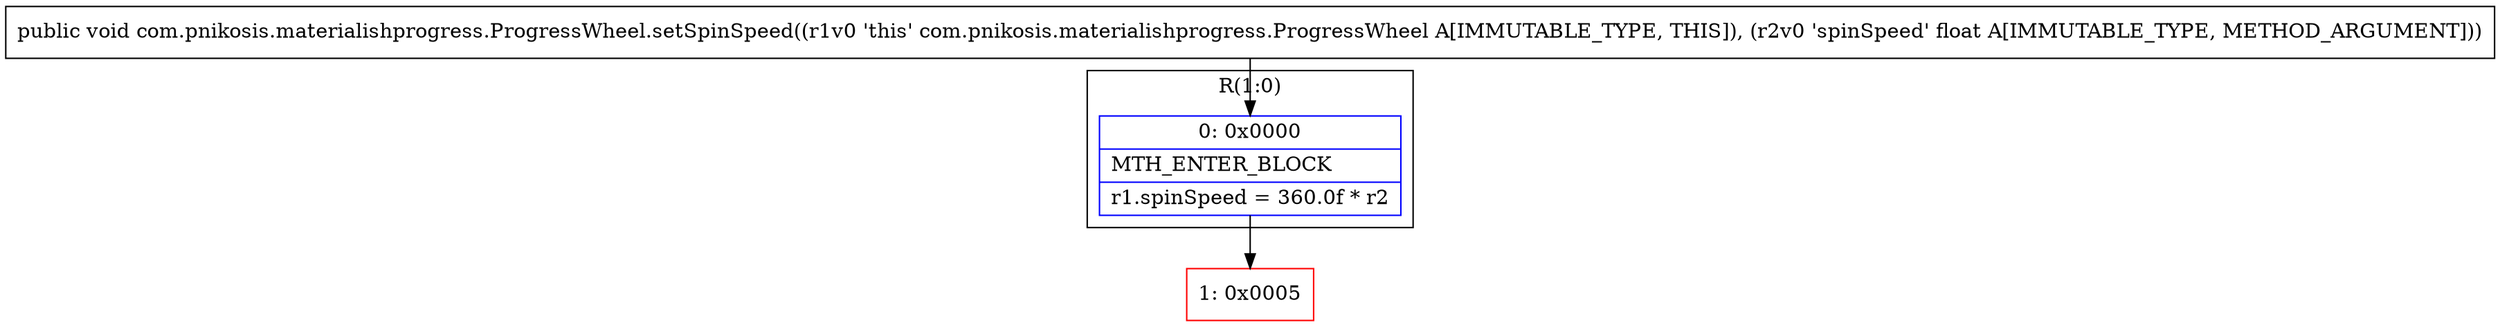 digraph "CFG forcom.pnikosis.materialishprogress.ProgressWheel.setSpinSpeed(F)V" {
subgraph cluster_Region_1327986740 {
label = "R(1:0)";
node [shape=record,color=blue];
Node_0 [shape=record,label="{0\:\ 0x0000|MTH_ENTER_BLOCK\l|r1.spinSpeed = 360.0f * r2\l}"];
}
Node_1 [shape=record,color=red,label="{1\:\ 0x0005}"];
MethodNode[shape=record,label="{public void com.pnikosis.materialishprogress.ProgressWheel.setSpinSpeed((r1v0 'this' com.pnikosis.materialishprogress.ProgressWheel A[IMMUTABLE_TYPE, THIS]), (r2v0 'spinSpeed' float A[IMMUTABLE_TYPE, METHOD_ARGUMENT])) }"];
MethodNode -> Node_0;
Node_0 -> Node_1;
}

